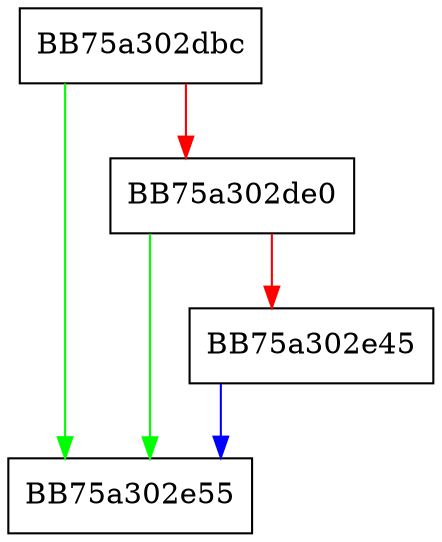 digraph msil_emit_update_SP {
  node [shape="box"];
  graph [splines=ortho];
  BB75a302dbc -> BB75a302e55 [color="green"];
  BB75a302dbc -> BB75a302de0 [color="red"];
  BB75a302de0 -> BB75a302e55 [color="green"];
  BB75a302de0 -> BB75a302e45 [color="red"];
  BB75a302e45 -> BB75a302e55 [color="blue"];
}